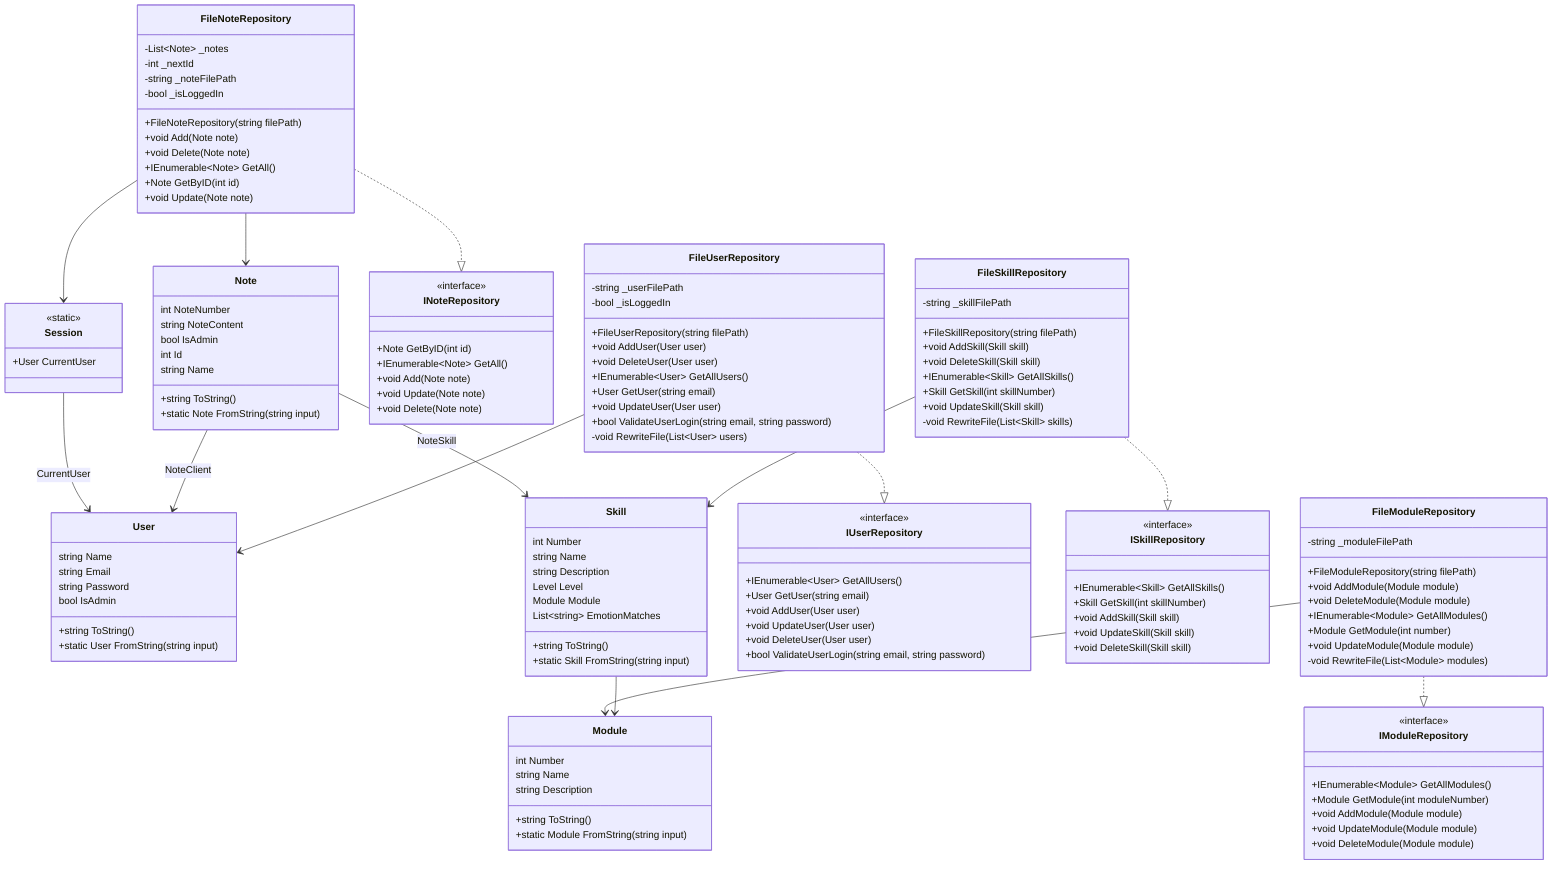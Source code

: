 ﻿classDiagram
    class Note {
        int NoteNumber
        string NoteContent
        bool IsAdmin
        int Id
        string Name
        +string ToString()
        +static Note FromString(string input)
    }

    class User {
        string Name
        string Email
        string Password
        bool IsAdmin
        +string ToString()
        +static User FromString(string input)
    }

    class Module {
        int Number
        string Name
        string Description
        +string ToString()
        +static Module FromString(string input)
    }

    class Skill {
        int Number
        string Name
        string Description
        Level Level
        Module Module
        List~string~ EmotionMatches
        +string ToString()
        +static Skill FromString(string input)
    }

    class Session {
        <<static>>
        +User CurrentUser
    }

    class INoteRepository {
        <<interface>>
        +Note GetByID(int id)
        +IEnumerable~Note~ GetAll()
        +void Add(Note note)
        +void Update(Note note)
        +void Delete(Note note)
    }

    class IUserRepository {
        <<interface>>
        +IEnumerable~User~ GetAllUsers()
        +User GetUser(string email)
        +void AddUser(User user)
        +void UpdateUser(User user)
        +void DeleteUser(User user)
        +bool ValidateUserLogin(string email, string password)
    }

    class IModuleRepository {
        <<interface>>
        +IEnumerable~Module~ GetAllModules()
        +Module GetModule(int moduleNumber)
        +void AddModule(Module module)
        +void UpdateModule(Module module)
        +void DeleteModule(Module module)
    }

    class ISkillRepository {
        <<interface>>
        +IEnumerable~Skill~ GetAllSkills()
        +Skill GetSkill(int skillNumber)
        +void AddSkill(Skill skill)
        +void UpdateSkill(Skill skill)
        +void DeleteSkill(Skill skill)
    }

    class FileNoteRepository {
        -List~Note~ _notes
        -int _nextId
        -string _noteFilePath
        -bool _isLoggedIn
        +FileNoteRepository(string filePath)
        +void Add(Note note)
        +void Delete(Note note)
        +IEnumerable~Note~ GetAll()
        +Note GetByID(int id)
        +void Update(Note note)
    }

    class FileUserRepository {
        -string _userFilePath
        -bool _isLoggedIn
        +FileUserRepository(string filePath)
        +void AddUser(User user)
        +void DeleteUser(User user)
        +IEnumerable~User~ GetAllUsers()
        +User GetUser(string email)
        +void UpdateUser(User user)
        +bool ValidateUserLogin(string email, string password)
        -void RewriteFile(List~User~ users)
    }

    class FileModuleRepository {
        -string _moduleFilePath
        +FileModuleRepository(string filePath)
        +void AddModule(Module module)
        +void DeleteModule(Module module)
        +IEnumerable~Module~ GetAllModules()
        +Module GetModule(int number)
        +void UpdateModule(Module module)
        -void RewriteFile(List~Module~ modules)
    }

    class FileSkillRepository {
        -string _skillFilePath
        +FileSkillRepository(string filePath)
        +void AddSkill(Skill skill)
        +void DeleteSkill(Skill skill)
        +IEnumerable~Skill~ GetAllSkills()
        +Skill GetSkill(int skillNumber)
        +void UpdateSkill(Skill skill)
        -void RewriteFile(List~Skill~ skills)
    }

    FileNoteRepository ..|> INoteRepository
    FileNoteRepository --> Note
    FileNoteRepository --> Session
    Session --> User : CurrentUser
    Note --> User : NoteClient
    Note --> Skill : NoteSkill

    FileUserRepository ..|> IUserRepository
    FileUserRepository --> User

    FileModuleRepository ..|> IModuleRepository
    FileModuleRepository --> Module

    FileSkillRepository ..|> ISkillRepository
    FileSkillRepository --> Skill
    Skill --> Module